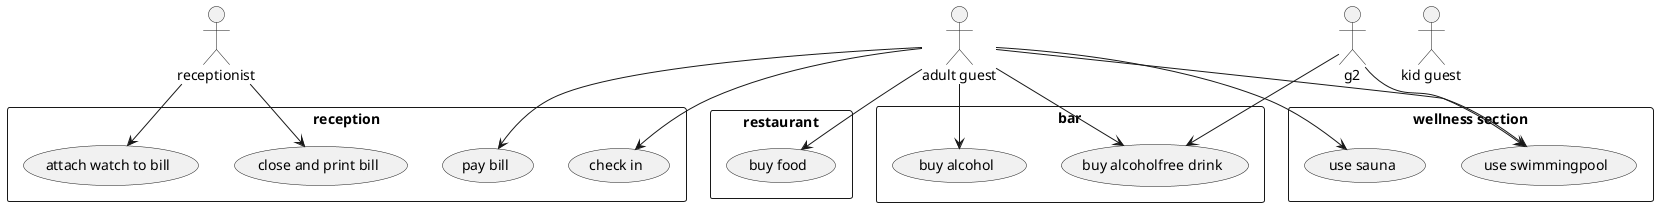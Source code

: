 @startuml
:receptionist: as rec
:adult guest: as g1
:kid guest: as g3


rectangle bar{
 usecase "buy alcohol" as uc1
 usecase "buy alcoholfree drink" as uc2
}
rectangle "wellness section"{
 usecase "use sauna" as uc3
 usecase "use swimmingpool" as uc4
}

rectangle "restaurant"{
 usecase "buy food" as uc5
}

rectangle "reception"{
 usecase "check in" as uc6
 usecase "attach watch to bill" as uc7
 usecase "close and print bill" as uc8
 usecase "pay bill" as uc9
}

rec-->uc7
rec-->uc8
g1-->uc1
g1-->uc2
g1-->uc3
g1-->uc4
g1-->uc5
g1-->uc6
g1-->uc9
g2-->uc2
g2-->uc4
@enduml